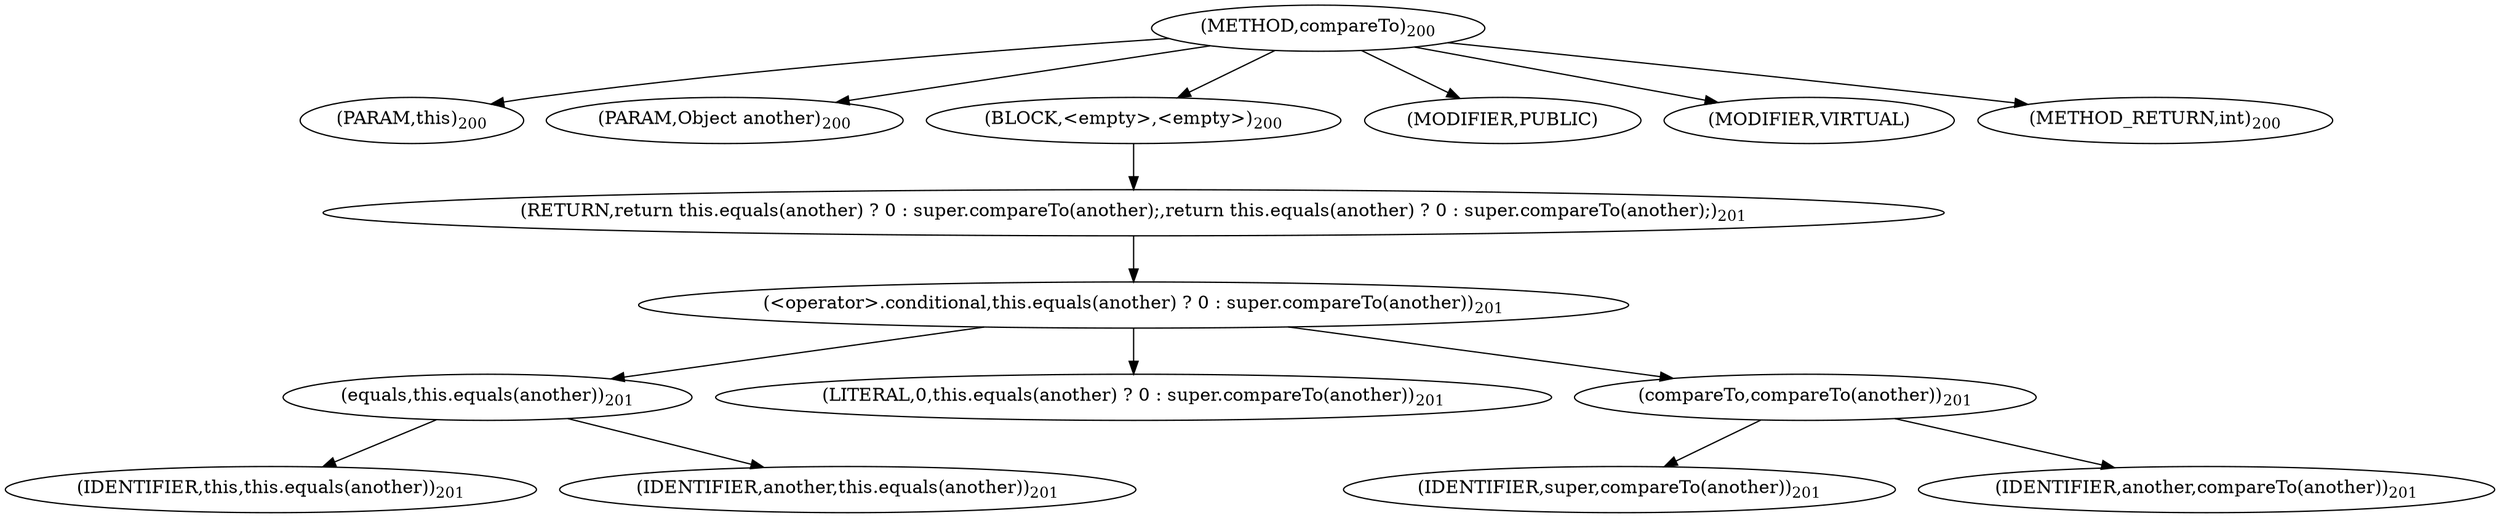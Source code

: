 digraph "compareTo" {  
"388" [label = <(METHOD,compareTo)<SUB>200</SUB>> ]
"42" [label = <(PARAM,this)<SUB>200</SUB>> ]
"389" [label = <(PARAM,Object another)<SUB>200</SUB>> ]
"390" [label = <(BLOCK,&lt;empty&gt;,&lt;empty&gt;)<SUB>200</SUB>> ]
"391" [label = <(RETURN,return this.equals(another) ? 0 : super.compareTo(another);,return this.equals(another) ? 0 : super.compareTo(another);)<SUB>201</SUB>> ]
"392" [label = <(&lt;operator&gt;.conditional,this.equals(another) ? 0 : super.compareTo(another))<SUB>201</SUB>> ]
"393" [label = <(equals,this.equals(another))<SUB>201</SUB>> ]
"41" [label = <(IDENTIFIER,this,this.equals(another))<SUB>201</SUB>> ]
"394" [label = <(IDENTIFIER,another,this.equals(another))<SUB>201</SUB>> ]
"395" [label = <(LITERAL,0,this.equals(another) ? 0 : super.compareTo(another))<SUB>201</SUB>> ]
"396" [label = <(compareTo,compareTo(another))<SUB>201</SUB>> ]
"397" [label = <(IDENTIFIER,super,compareTo(another))<SUB>201</SUB>> ]
"398" [label = <(IDENTIFIER,another,compareTo(another))<SUB>201</SUB>> ]
"399" [label = <(MODIFIER,PUBLIC)> ]
"400" [label = <(MODIFIER,VIRTUAL)> ]
"401" [label = <(METHOD_RETURN,int)<SUB>200</SUB>> ]
  "388" -> "42" 
  "388" -> "389" 
  "388" -> "390" 
  "388" -> "399" 
  "388" -> "400" 
  "388" -> "401" 
  "390" -> "391" 
  "391" -> "392" 
  "392" -> "393" 
  "392" -> "395" 
  "392" -> "396" 
  "393" -> "41" 
  "393" -> "394" 
  "396" -> "397" 
  "396" -> "398" 
}
